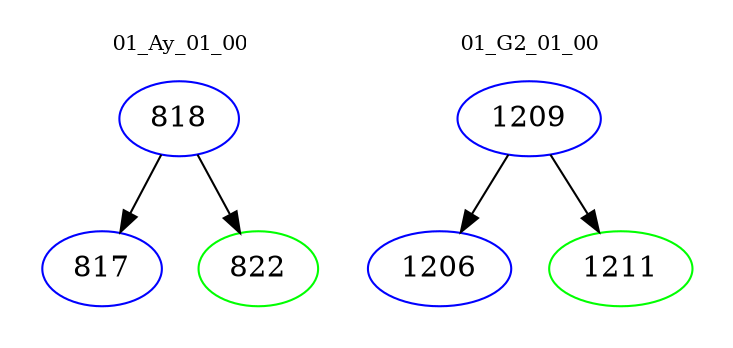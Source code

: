 digraph{
subgraph cluster_0 {
color = white
label = "01_Ay_01_00";
fontsize=10;
T0_818 [label="818", color="blue"]
T0_818 -> T0_817 [color="black"]
T0_817 [label="817", color="blue"]
T0_818 -> T0_822 [color="black"]
T0_822 [label="822", color="green"]
}
subgraph cluster_1 {
color = white
label = "01_G2_01_00";
fontsize=10;
T1_1209 [label="1209", color="blue"]
T1_1209 -> T1_1206 [color="black"]
T1_1206 [label="1206", color="blue"]
T1_1209 -> T1_1211 [color="black"]
T1_1211 [label="1211", color="green"]
}
}
